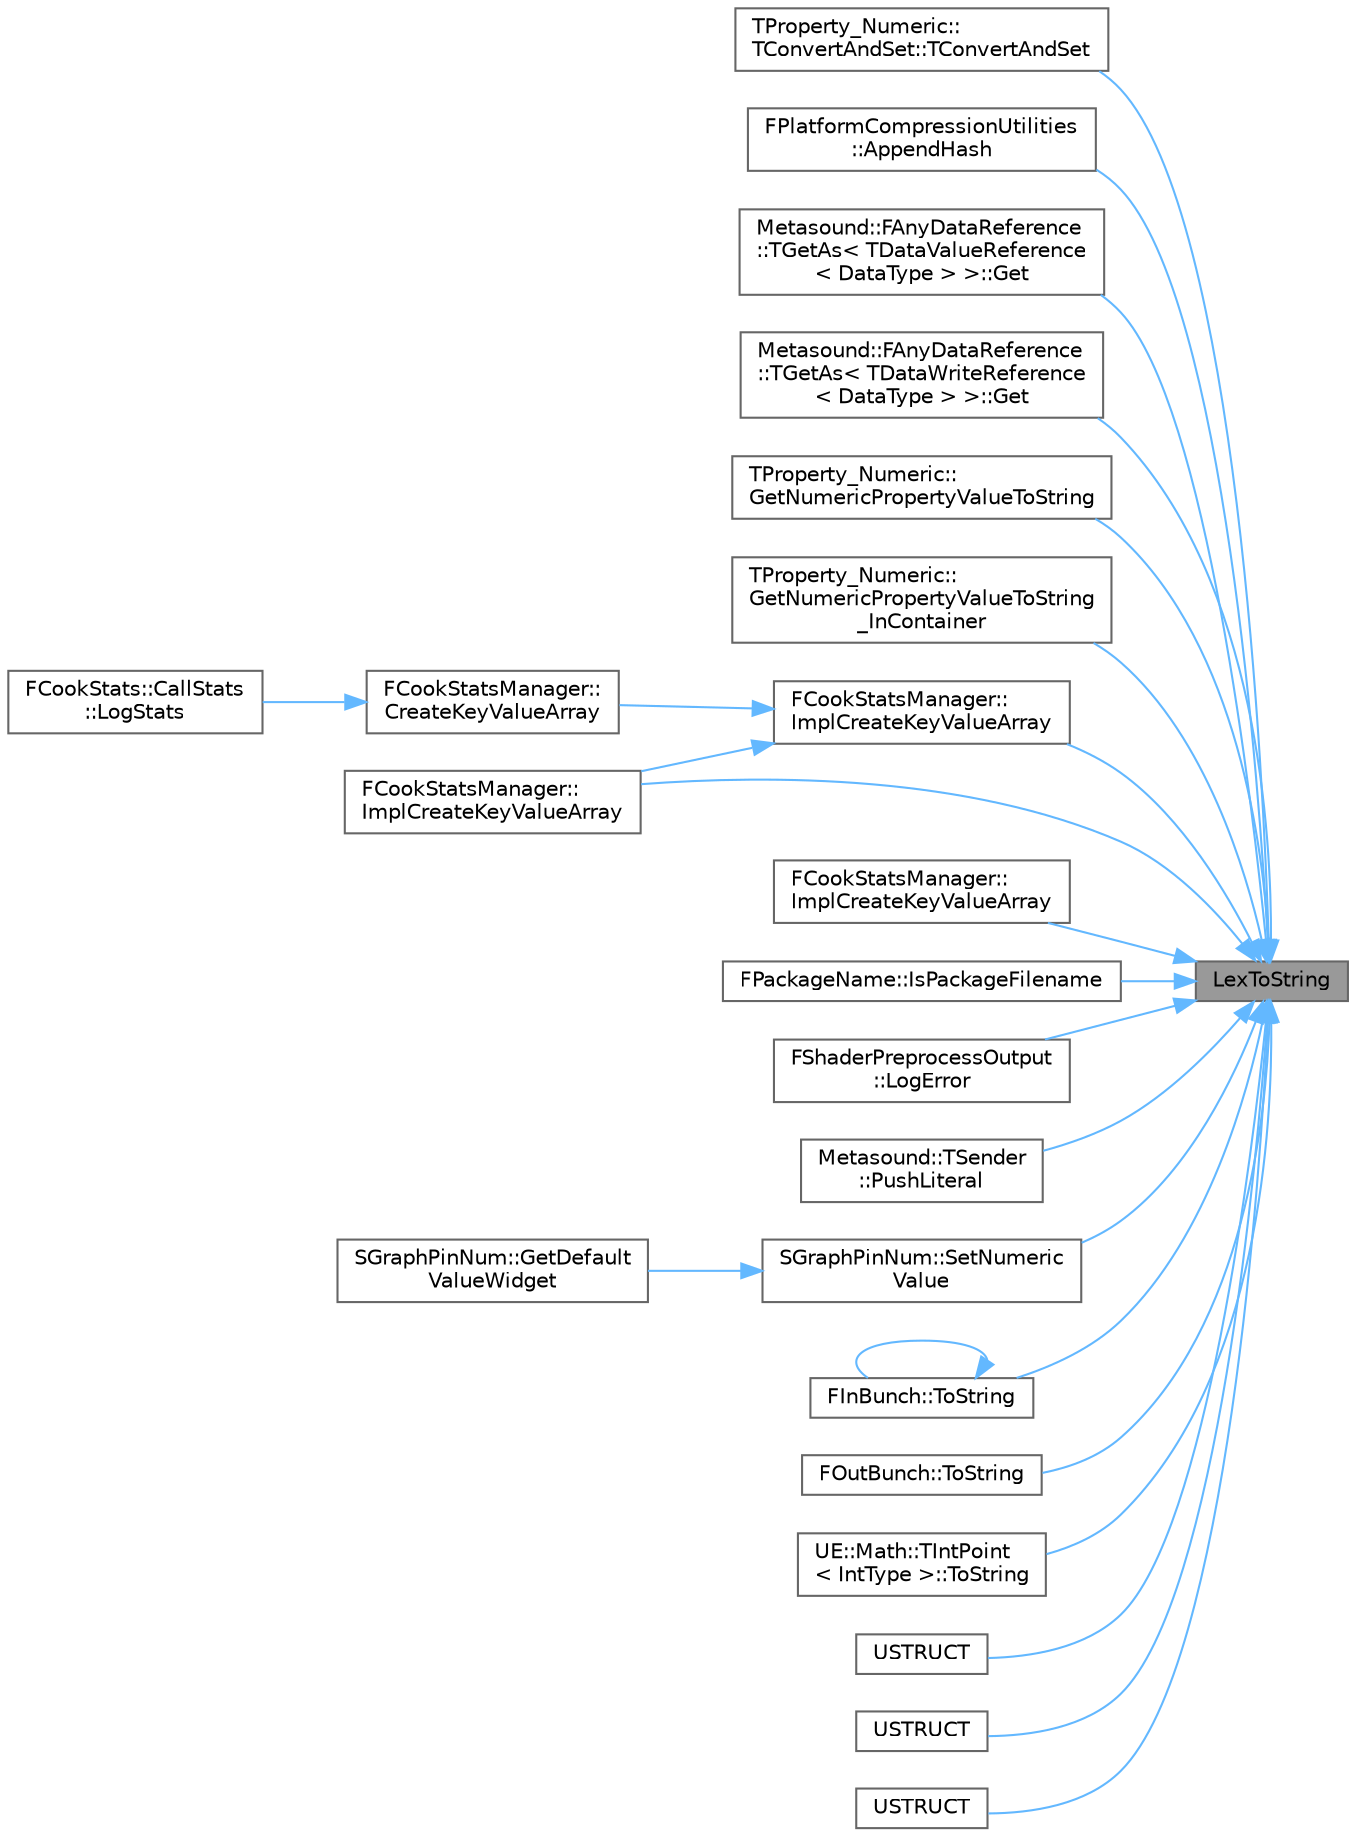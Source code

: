 digraph "LexToString"
{
 // INTERACTIVE_SVG=YES
 // LATEX_PDF_SIZE
  bgcolor="transparent";
  edge [fontname=Helvetica,fontsize=10,labelfontname=Helvetica,labelfontsize=10];
  node [fontname=Helvetica,fontsize=10,shape=box,height=0.2,width=0.4];
  rankdir="RL";
  Node1 [id="Node000001",label="LexToString",height=0.2,width=0.4,color="gray40", fillcolor="grey60", style="filled", fontcolor="black",tooltip=" "];
  Node1 -> Node2 [id="edge1_Node000001_Node000002",dir="back",color="steelblue1",style="solid",tooltip=" "];
  Node2 [id="Node000002",label="TProperty_Numeric::\lTConvertAndSet::TConvertAndSet",height=0.2,width=0.4,color="grey40", fillcolor="white", style="filled",URL="$de/de1/structTProperty__Numeric_1_1TConvertAndSet.html#a5427f472f7285e82075dae63500c391b",tooltip=" "];
  Node1 -> Node3 [id="edge2_Node000001_Node000003",dir="back",color="steelblue1",style="solid",tooltip=" "];
  Node3 [id="Node000003",label="FPlatformCompressionUtilities\l::AppendHash",height=0.2,width=0.4,color="grey40", fillcolor="white", style="filled",URL="$d3/d8c/classFPlatformCompressionUtilities.html#a9231971e32482ebab4b4a29f29cb869d",tooltip=" "];
  Node1 -> Node4 [id="edge3_Node000001_Node000004",dir="back",color="steelblue1",style="solid",tooltip=" "];
  Node4 [id="Node000004",label="Metasound::FAnyDataReference\l::TGetAs\< TDataValueReference\l\< DataType \> \>::Get",height=0.2,width=0.4,color="grey40", fillcolor="white", style="filled",URL="$db/d2e/structMetasound_1_1FAnyDataReference_1_1TGetAs_3_01TDataValueReference_3_01DataType_01_4_01_4.html#a571018db82ff0d1d9afb96b9d3214387",tooltip=" "];
  Node1 -> Node5 [id="edge4_Node000001_Node000005",dir="back",color="steelblue1",style="solid",tooltip=" "];
  Node5 [id="Node000005",label="Metasound::FAnyDataReference\l::TGetAs\< TDataWriteReference\l\< DataType \> \>::Get",height=0.2,width=0.4,color="grey40", fillcolor="white", style="filled",URL="$db/d91/structMetasound_1_1FAnyDataReference_1_1TGetAs_3_01TDataWriteReference_3_01DataType_01_4_01_4.html#a55b492d21b1207d4ba5c53ab5d0b57a4",tooltip=" "];
  Node1 -> Node6 [id="edge5_Node000001_Node000006",dir="back",color="steelblue1",style="solid",tooltip=" "];
  Node6 [id="Node000006",label="TProperty_Numeric::\lGetNumericPropertyValueToString",height=0.2,width=0.4,color="grey40", fillcolor="white", style="filled",URL="$dc/d30/classTProperty__Numeric.html#a01807907b54132c1f47d314356251756",tooltip=" "];
  Node1 -> Node7 [id="edge6_Node000001_Node000007",dir="back",color="steelblue1",style="solid",tooltip=" "];
  Node7 [id="Node000007",label="TProperty_Numeric::\lGetNumericPropertyValueToString\l_InContainer",height=0.2,width=0.4,color="grey40", fillcolor="white", style="filled",URL="$dc/d30/classTProperty__Numeric.html#a21dbe210a7fbb8600be40e715f7c2e52",tooltip=" "];
  Node1 -> Node8 [id="edge7_Node000001_Node000008",dir="back",color="steelblue1",style="solid",tooltip=" "];
  Node8 [id="Node000008",label="FCookStatsManager::\lImplCreateKeyValueArray",height=0.2,width=0.4,color="grey40", fillcolor="white", style="filled",URL="$dd/d3c/classFCookStatsManager.html#a46a225214e961a259b2c8107c2e1604c",tooltip=" "];
  Node8 -> Node9 [id="edge8_Node000008_Node000009",dir="back",color="steelblue1",style="solid",tooltip=" "];
  Node9 [id="Node000009",label="FCookStatsManager::\lCreateKeyValueArray",height=0.2,width=0.4,color="grey40", fillcolor="white", style="filled",URL="$dd/d3c/classFCookStatsManager.html#ac7edc21e2927a647262b1c6ba319d016",tooltip="Helper to create an array of KeyValues using a single expression."];
  Node9 -> Node10 [id="edge9_Node000009_Node000010",dir="back",color="steelblue1",style="solid",tooltip=" "];
  Node10 [id="Node000010",label="FCookStats::CallStats\l::LogStats",height=0.2,width=0.4,color="grey40", fillcolor="white", style="filled",URL="$dc/d72/structFCookStats_1_1CallStats.html#a47713bdab79954e5989c8cb59168b8c8",tooltip="Used to log the instance in a common way."];
  Node8 -> Node11 [id="edge10_Node000008_Node000011",dir="back",color="steelblue1",style="solid",tooltip=" "];
  Node11 [id="Node000011",label="FCookStatsManager::\lImplCreateKeyValueArray",height=0.2,width=0.4,color="grey40", fillcolor="white", style="filled",URL="$dd/d3c/classFCookStatsManager.html#acf579f14d0935e4d9def390c5d340779",tooltip=" "];
  Node1 -> Node12 [id="edge11_Node000001_Node000012",dir="back",color="steelblue1",style="solid",tooltip=" "];
  Node12 [id="Node000012",label="FCookStatsManager::\lImplCreateKeyValueArray",height=0.2,width=0.4,color="grey40", fillcolor="white", style="filled",URL="$dd/d3c/classFCookStatsManager.html#a00c7eb48b407b3e2e83053769a84b47d",tooltip=" "];
  Node1 -> Node11 [id="edge12_Node000001_Node000011",dir="back",color="steelblue1",style="solid",tooltip=" "];
  Node1 -> Node13 [id="edge13_Node000001_Node000013",dir="back",color="steelblue1",style="solid",tooltip=" "];
  Node13 [id="Node000013",label="FPackageName::IsPackageFilename",height=0.2,width=0.4,color="grey40", fillcolor="white", style="filled",URL="$d0/db0/classFPackageName.html#a1378e50354a59ab3fe90ad9bd548417e",tooltip="Returns whether the passed in filename ends with any of the known package extensions."];
  Node1 -> Node14 [id="edge14_Node000001_Node000014",dir="back",color="steelblue1",style="solid",tooltip=" "];
  Node14 [id="Node000014",label="FShaderPreprocessOutput\l::LogError",height=0.2,width=0.4,color="grey40", fillcolor="white", style="filled",URL="$d8/d8a/classFShaderPreprocessOutput.html#aa7e38555f8364d8f3701953bfe2c04d8",tooltip=" "];
  Node1 -> Node15 [id="edge15_Node000001_Node000015",dir="back",color="steelblue1",style="solid",tooltip=" "];
  Node15 [id="Node000015",label="Metasound::TSender\l::PushLiteral",height=0.2,width=0.4,color="grey40", fillcolor="white", style="filled",URL="$d0/dc7/classMetasound_1_1TSender.html#a8cb8f958c31dce55bb4179625f23ea38",tooltip=" "];
  Node1 -> Node16 [id="edge16_Node000001_Node000016",dir="back",color="steelblue1",style="solid",tooltip=" "];
  Node16 [id="Node000016",label="SGraphPinNum::SetNumeric\lValue",height=0.2,width=0.4,color="grey40", fillcolor="white", style="filled",URL="$db/d79/classSGraphPinNum.html#ac27b6666b6b9f6d7aa69182c48226f8a",tooltip=" "];
  Node16 -> Node17 [id="edge17_Node000016_Node000017",dir="back",color="steelblue1",style="solid",tooltip=" "];
  Node17 [id="Node000017",label="SGraphPinNum::GetDefault\lValueWidget",height=0.2,width=0.4,color="grey40", fillcolor="white", style="filled",URL="$db/d79/classSGraphPinNum.html#a621cd1e2f9fe22936f2e79dacd7fb0b9",tooltip="Build the widget we should put into the 'default value' space, shown when nothing connected."];
  Node1 -> Node18 [id="edge18_Node000001_Node000018",dir="back",color="steelblue1",style="solid",tooltip=" "];
  Node18 [id="Node000018",label="FInBunch::ToString",height=0.2,width=0.4,color="grey40", fillcolor="white", style="filled",URL="$d1/dd8/classFInBunch.html#a9c6b7c0d05c382b6e44853779f5ceb60",tooltip=" "];
  Node18 -> Node18 [id="edge19_Node000018_Node000018",dir="back",color="steelblue1",style="solid",tooltip=" "];
  Node1 -> Node19 [id="edge20_Node000001_Node000019",dir="back",color="steelblue1",style="solid",tooltip=" "];
  Node19 [id="Node000019",label="FOutBunch::ToString",height=0.2,width=0.4,color="grey40", fillcolor="white", style="filled",URL="$d3/d40/classFOutBunch.html#aeebec4a75a1a0b9490593755f8515c5f",tooltip=" "];
  Node1 -> Node20 [id="edge21_Node000001_Node000020",dir="back",color="steelblue1",style="solid",tooltip=" "];
  Node20 [id="Node000020",label="UE::Math::TIntPoint\l\< IntType \>::ToString",height=0.2,width=0.4,color="grey40", fillcolor="white", style="filled",URL="$dd/d65/structUE_1_1Math_1_1TIntPoint.html#ab90929442454e4c6aa73789cc141a64a",tooltip=" "];
  Node1 -> Node21 [id="edge22_Node000001_Node000021",dir="back",color="steelblue1",style="solid",tooltip=" "];
  Node21 [id="Node000021",label="USTRUCT",height=0.2,width=0.4,color="grey40", fillcolor="white", style="filled",URL="$d7/d64/SmartObjectRuntime_8h.html#a3754f58cfcef67a801e5a1acec760c64",tooltip="Enumeration to represent the runtime state of a slot."];
  Node1 -> Node22 [id="edge23_Node000001_Node000022",dir="back",color="steelblue1",style="solid",tooltip=" "];
  Node22 [id="Node000022",label="USTRUCT",height=0.2,width=0.4,color="grey40", fillcolor="white", style="filled",URL="$d4/da1/SmartObjectPersistentCollection_8h.html#a946232cec5481281c6f23568d2c87e4c",tooltip="Struct representing a unique registered component in the collection actor."];
  Node1 -> Node23 [id="edge24_Node000001_Node000023",dir="back",color="steelblue1",style="solid",tooltip=" "];
  Node23 [id="Node000023",label="USTRUCT",height=0.2,width=0.4,color="grey40", fillcolor="white", style="filled",URL="$d4/d09/SmartObjectTypes_8h.html#ac3a397083e8c634769de1c4228b3d62c",tooltip="Indicates how Tags from slots and parent object are combined to be evaluated by a TagQuery from a fin..."];
}
